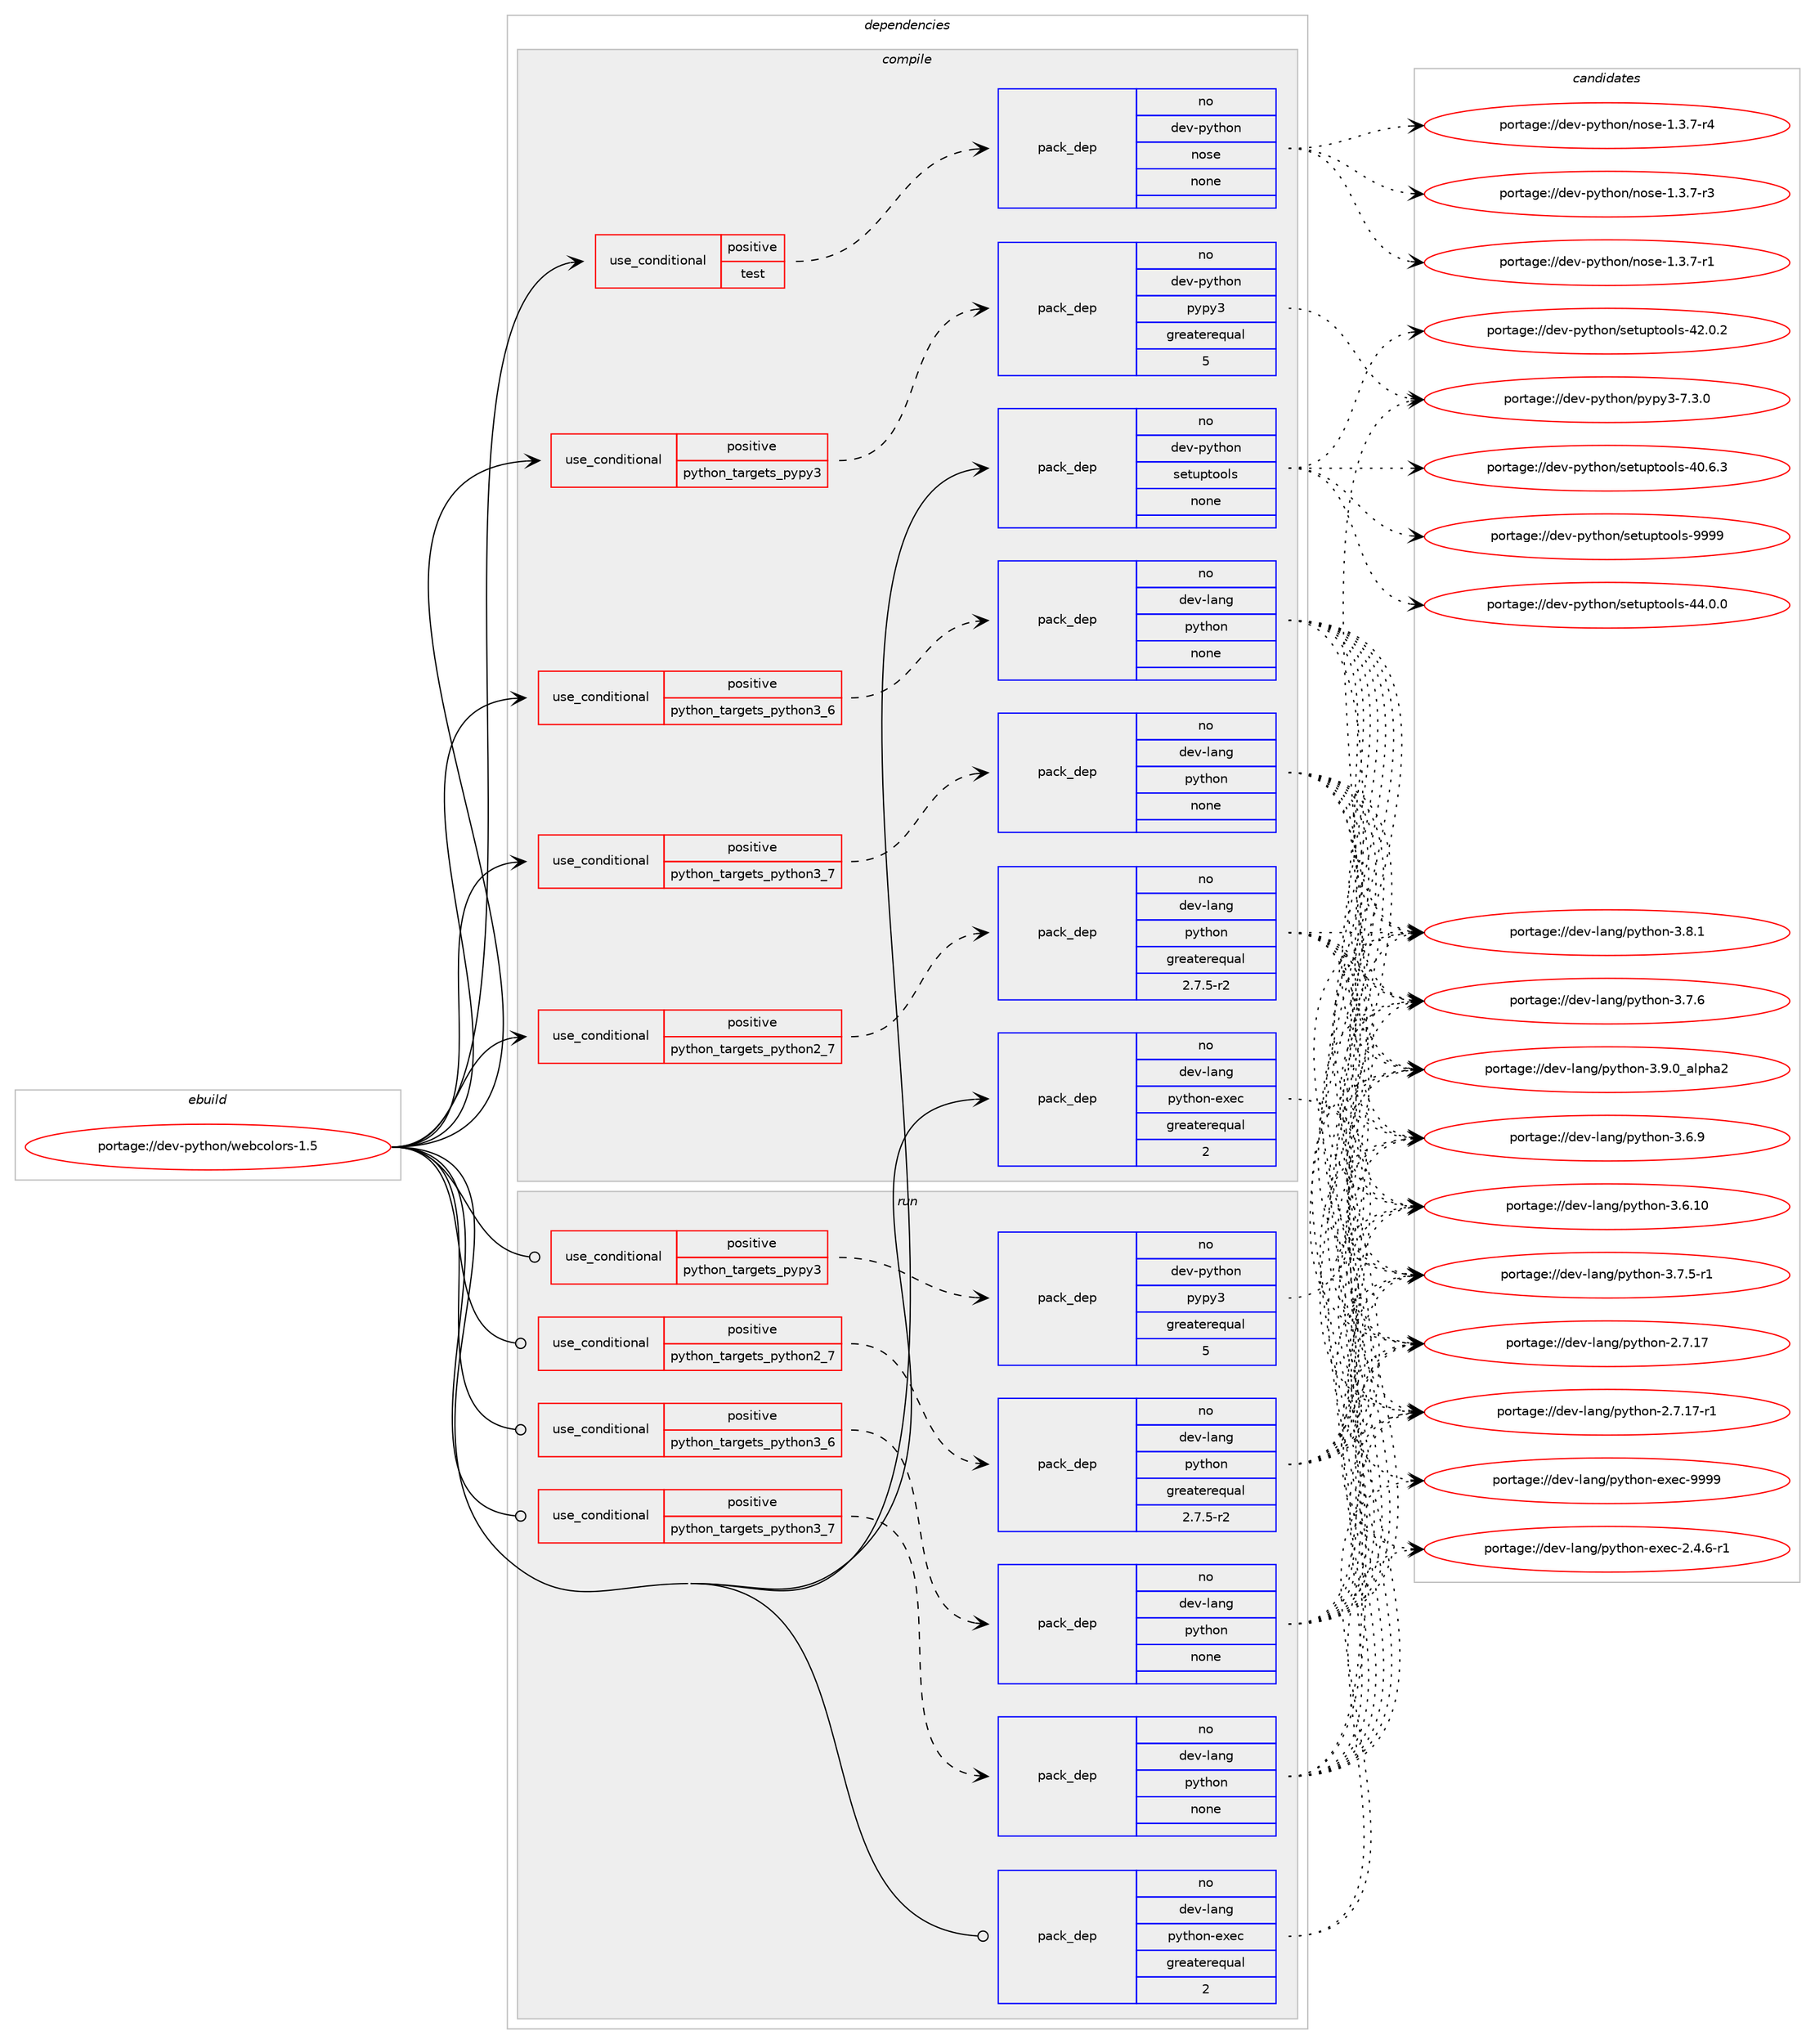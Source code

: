 digraph prolog {

# *************
# Graph options
# *************

newrank=true;
concentrate=true;
compound=true;
graph [rankdir=LR,fontname=Helvetica,fontsize=10,ranksep=1.5];#, ranksep=2.5, nodesep=0.2];
edge  [arrowhead=vee];
node  [fontname=Helvetica,fontsize=10];

# **********
# The ebuild
# **********

subgraph cluster_leftcol {
color=gray;
label=<<i>ebuild</i>>;
id [label="portage://dev-python/webcolors-1.5", color=red, width=4, href="../dev-python/webcolors-1.5.svg"];
}

# ****************
# The dependencies
# ****************

subgraph cluster_midcol {
color=gray;
label=<<i>dependencies</i>>;
subgraph cluster_compile {
fillcolor="#eeeeee";
style=filled;
label=<<i>compile</i>>;
subgraph cond103828 {
dependency418548 [label=<<TABLE BORDER="0" CELLBORDER="1" CELLSPACING="0" CELLPADDING="4"><TR><TD ROWSPAN="3" CELLPADDING="10">use_conditional</TD></TR><TR><TD>positive</TD></TR><TR><TD>python_targets_pypy3</TD></TR></TABLE>>, shape=none, color=red];
subgraph pack309839 {
dependency418549 [label=<<TABLE BORDER="0" CELLBORDER="1" CELLSPACING="0" CELLPADDING="4" WIDTH="220"><TR><TD ROWSPAN="6" CELLPADDING="30">pack_dep</TD></TR><TR><TD WIDTH="110">no</TD></TR><TR><TD>dev-python</TD></TR><TR><TD>pypy3</TD></TR><TR><TD>greaterequal</TD></TR><TR><TD>5</TD></TR></TABLE>>, shape=none, color=blue];
}
dependency418548:e -> dependency418549:w [weight=20,style="dashed",arrowhead="vee"];
}
id:e -> dependency418548:w [weight=20,style="solid",arrowhead="vee"];
subgraph cond103829 {
dependency418550 [label=<<TABLE BORDER="0" CELLBORDER="1" CELLSPACING="0" CELLPADDING="4"><TR><TD ROWSPAN="3" CELLPADDING="10">use_conditional</TD></TR><TR><TD>positive</TD></TR><TR><TD>python_targets_python2_7</TD></TR></TABLE>>, shape=none, color=red];
subgraph pack309840 {
dependency418551 [label=<<TABLE BORDER="0" CELLBORDER="1" CELLSPACING="0" CELLPADDING="4" WIDTH="220"><TR><TD ROWSPAN="6" CELLPADDING="30">pack_dep</TD></TR><TR><TD WIDTH="110">no</TD></TR><TR><TD>dev-lang</TD></TR><TR><TD>python</TD></TR><TR><TD>greaterequal</TD></TR><TR><TD>2.7.5-r2</TD></TR></TABLE>>, shape=none, color=blue];
}
dependency418550:e -> dependency418551:w [weight=20,style="dashed",arrowhead="vee"];
}
id:e -> dependency418550:w [weight=20,style="solid",arrowhead="vee"];
subgraph cond103830 {
dependency418552 [label=<<TABLE BORDER="0" CELLBORDER="1" CELLSPACING="0" CELLPADDING="4"><TR><TD ROWSPAN="3" CELLPADDING="10">use_conditional</TD></TR><TR><TD>positive</TD></TR><TR><TD>python_targets_python3_6</TD></TR></TABLE>>, shape=none, color=red];
subgraph pack309841 {
dependency418553 [label=<<TABLE BORDER="0" CELLBORDER="1" CELLSPACING="0" CELLPADDING="4" WIDTH="220"><TR><TD ROWSPAN="6" CELLPADDING="30">pack_dep</TD></TR><TR><TD WIDTH="110">no</TD></TR><TR><TD>dev-lang</TD></TR><TR><TD>python</TD></TR><TR><TD>none</TD></TR><TR><TD></TD></TR></TABLE>>, shape=none, color=blue];
}
dependency418552:e -> dependency418553:w [weight=20,style="dashed",arrowhead="vee"];
}
id:e -> dependency418552:w [weight=20,style="solid",arrowhead="vee"];
subgraph cond103831 {
dependency418554 [label=<<TABLE BORDER="0" CELLBORDER="1" CELLSPACING="0" CELLPADDING="4"><TR><TD ROWSPAN="3" CELLPADDING="10">use_conditional</TD></TR><TR><TD>positive</TD></TR><TR><TD>python_targets_python3_7</TD></TR></TABLE>>, shape=none, color=red];
subgraph pack309842 {
dependency418555 [label=<<TABLE BORDER="0" CELLBORDER="1" CELLSPACING="0" CELLPADDING="4" WIDTH="220"><TR><TD ROWSPAN="6" CELLPADDING="30">pack_dep</TD></TR><TR><TD WIDTH="110">no</TD></TR><TR><TD>dev-lang</TD></TR><TR><TD>python</TD></TR><TR><TD>none</TD></TR><TR><TD></TD></TR></TABLE>>, shape=none, color=blue];
}
dependency418554:e -> dependency418555:w [weight=20,style="dashed",arrowhead="vee"];
}
id:e -> dependency418554:w [weight=20,style="solid",arrowhead="vee"];
subgraph cond103832 {
dependency418556 [label=<<TABLE BORDER="0" CELLBORDER="1" CELLSPACING="0" CELLPADDING="4"><TR><TD ROWSPAN="3" CELLPADDING="10">use_conditional</TD></TR><TR><TD>positive</TD></TR><TR><TD>test</TD></TR></TABLE>>, shape=none, color=red];
subgraph pack309843 {
dependency418557 [label=<<TABLE BORDER="0" CELLBORDER="1" CELLSPACING="0" CELLPADDING="4" WIDTH="220"><TR><TD ROWSPAN="6" CELLPADDING="30">pack_dep</TD></TR><TR><TD WIDTH="110">no</TD></TR><TR><TD>dev-python</TD></TR><TR><TD>nose</TD></TR><TR><TD>none</TD></TR><TR><TD></TD></TR></TABLE>>, shape=none, color=blue];
}
dependency418556:e -> dependency418557:w [weight=20,style="dashed",arrowhead="vee"];
}
id:e -> dependency418556:w [weight=20,style="solid",arrowhead="vee"];
subgraph pack309844 {
dependency418558 [label=<<TABLE BORDER="0" CELLBORDER="1" CELLSPACING="0" CELLPADDING="4" WIDTH="220"><TR><TD ROWSPAN="6" CELLPADDING="30">pack_dep</TD></TR><TR><TD WIDTH="110">no</TD></TR><TR><TD>dev-lang</TD></TR><TR><TD>python-exec</TD></TR><TR><TD>greaterequal</TD></TR><TR><TD>2</TD></TR></TABLE>>, shape=none, color=blue];
}
id:e -> dependency418558:w [weight=20,style="solid",arrowhead="vee"];
subgraph pack309845 {
dependency418559 [label=<<TABLE BORDER="0" CELLBORDER="1" CELLSPACING="0" CELLPADDING="4" WIDTH="220"><TR><TD ROWSPAN="6" CELLPADDING="30">pack_dep</TD></TR><TR><TD WIDTH="110">no</TD></TR><TR><TD>dev-python</TD></TR><TR><TD>setuptools</TD></TR><TR><TD>none</TD></TR><TR><TD></TD></TR></TABLE>>, shape=none, color=blue];
}
id:e -> dependency418559:w [weight=20,style="solid",arrowhead="vee"];
}
subgraph cluster_compileandrun {
fillcolor="#eeeeee";
style=filled;
label=<<i>compile and run</i>>;
}
subgraph cluster_run {
fillcolor="#eeeeee";
style=filled;
label=<<i>run</i>>;
subgraph cond103833 {
dependency418560 [label=<<TABLE BORDER="0" CELLBORDER="1" CELLSPACING="0" CELLPADDING="4"><TR><TD ROWSPAN="3" CELLPADDING="10">use_conditional</TD></TR><TR><TD>positive</TD></TR><TR><TD>python_targets_pypy3</TD></TR></TABLE>>, shape=none, color=red];
subgraph pack309846 {
dependency418561 [label=<<TABLE BORDER="0" CELLBORDER="1" CELLSPACING="0" CELLPADDING="4" WIDTH="220"><TR><TD ROWSPAN="6" CELLPADDING="30">pack_dep</TD></TR><TR><TD WIDTH="110">no</TD></TR><TR><TD>dev-python</TD></TR><TR><TD>pypy3</TD></TR><TR><TD>greaterequal</TD></TR><TR><TD>5</TD></TR></TABLE>>, shape=none, color=blue];
}
dependency418560:e -> dependency418561:w [weight=20,style="dashed",arrowhead="vee"];
}
id:e -> dependency418560:w [weight=20,style="solid",arrowhead="odot"];
subgraph cond103834 {
dependency418562 [label=<<TABLE BORDER="0" CELLBORDER="1" CELLSPACING="0" CELLPADDING="4"><TR><TD ROWSPAN="3" CELLPADDING="10">use_conditional</TD></TR><TR><TD>positive</TD></TR><TR><TD>python_targets_python2_7</TD></TR></TABLE>>, shape=none, color=red];
subgraph pack309847 {
dependency418563 [label=<<TABLE BORDER="0" CELLBORDER="1" CELLSPACING="0" CELLPADDING="4" WIDTH="220"><TR><TD ROWSPAN="6" CELLPADDING="30">pack_dep</TD></TR><TR><TD WIDTH="110">no</TD></TR><TR><TD>dev-lang</TD></TR><TR><TD>python</TD></TR><TR><TD>greaterequal</TD></TR><TR><TD>2.7.5-r2</TD></TR></TABLE>>, shape=none, color=blue];
}
dependency418562:e -> dependency418563:w [weight=20,style="dashed",arrowhead="vee"];
}
id:e -> dependency418562:w [weight=20,style="solid",arrowhead="odot"];
subgraph cond103835 {
dependency418564 [label=<<TABLE BORDER="0" CELLBORDER="1" CELLSPACING="0" CELLPADDING="4"><TR><TD ROWSPAN="3" CELLPADDING="10">use_conditional</TD></TR><TR><TD>positive</TD></TR><TR><TD>python_targets_python3_6</TD></TR></TABLE>>, shape=none, color=red];
subgraph pack309848 {
dependency418565 [label=<<TABLE BORDER="0" CELLBORDER="1" CELLSPACING="0" CELLPADDING="4" WIDTH="220"><TR><TD ROWSPAN="6" CELLPADDING="30">pack_dep</TD></TR><TR><TD WIDTH="110">no</TD></TR><TR><TD>dev-lang</TD></TR><TR><TD>python</TD></TR><TR><TD>none</TD></TR><TR><TD></TD></TR></TABLE>>, shape=none, color=blue];
}
dependency418564:e -> dependency418565:w [weight=20,style="dashed",arrowhead="vee"];
}
id:e -> dependency418564:w [weight=20,style="solid",arrowhead="odot"];
subgraph cond103836 {
dependency418566 [label=<<TABLE BORDER="0" CELLBORDER="1" CELLSPACING="0" CELLPADDING="4"><TR><TD ROWSPAN="3" CELLPADDING="10">use_conditional</TD></TR><TR><TD>positive</TD></TR><TR><TD>python_targets_python3_7</TD></TR></TABLE>>, shape=none, color=red];
subgraph pack309849 {
dependency418567 [label=<<TABLE BORDER="0" CELLBORDER="1" CELLSPACING="0" CELLPADDING="4" WIDTH="220"><TR><TD ROWSPAN="6" CELLPADDING="30">pack_dep</TD></TR><TR><TD WIDTH="110">no</TD></TR><TR><TD>dev-lang</TD></TR><TR><TD>python</TD></TR><TR><TD>none</TD></TR><TR><TD></TD></TR></TABLE>>, shape=none, color=blue];
}
dependency418566:e -> dependency418567:w [weight=20,style="dashed",arrowhead="vee"];
}
id:e -> dependency418566:w [weight=20,style="solid",arrowhead="odot"];
subgraph pack309850 {
dependency418568 [label=<<TABLE BORDER="0" CELLBORDER="1" CELLSPACING="0" CELLPADDING="4" WIDTH="220"><TR><TD ROWSPAN="6" CELLPADDING="30">pack_dep</TD></TR><TR><TD WIDTH="110">no</TD></TR><TR><TD>dev-lang</TD></TR><TR><TD>python-exec</TD></TR><TR><TD>greaterequal</TD></TR><TR><TD>2</TD></TR></TABLE>>, shape=none, color=blue];
}
id:e -> dependency418568:w [weight=20,style="solid",arrowhead="odot"];
}
}

# **************
# The candidates
# **************

subgraph cluster_choices {
rank=same;
color=gray;
label=<<i>candidates</i>>;

subgraph choice309839 {
color=black;
nodesep=1;
choice100101118451121211161041111104711212111212151455546514648 [label="portage://dev-python/pypy3-7.3.0", color=red, width=4,href="../dev-python/pypy3-7.3.0.svg"];
dependency418549:e -> choice100101118451121211161041111104711212111212151455546514648:w [style=dotted,weight="100"];
}
subgraph choice309840 {
color=black;
nodesep=1;
choice10010111845108971101034711212111610411111045514657464895971081121049750 [label="portage://dev-lang/python-3.9.0_alpha2", color=red, width=4,href="../dev-lang/python-3.9.0_alpha2.svg"];
choice100101118451089711010347112121116104111110455146564649 [label="portage://dev-lang/python-3.8.1", color=red, width=4,href="../dev-lang/python-3.8.1.svg"];
choice100101118451089711010347112121116104111110455146554654 [label="portage://dev-lang/python-3.7.6", color=red, width=4,href="../dev-lang/python-3.7.6.svg"];
choice1001011184510897110103471121211161041111104551465546534511449 [label="portage://dev-lang/python-3.7.5-r1", color=red, width=4,href="../dev-lang/python-3.7.5-r1.svg"];
choice100101118451089711010347112121116104111110455146544657 [label="portage://dev-lang/python-3.6.9", color=red, width=4,href="../dev-lang/python-3.6.9.svg"];
choice10010111845108971101034711212111610411111045514654464948 [label="portage://dev-lang/python-3.6.10", color=red, width=4,href="../dev-lang/python-3.6.10.svg"];
choice100101118451089711010347112121116104111110455046554649554511449 [label="portage://dev-lang/python-2.7.17-r1", color=red, width=4,href="../dev-lang/python-2.7.17-r1.svg"];
choice10010111845108971101034711212111610411111045504655464955 [label="portage://dev-lang/python-2.7.17", color=red, width=4,href="../dev-lang/python-2.7.17.svg"];
dependency418551:e -> choice10010111845108971101034711212111610411111045514657464895971081121049750:w [style=dotted,weight="100"];
dependency418551:e -> choice100101118451089711010347112121116104111110455146564649:w [style=dotted,weight="100"];
dependency418551:e -> choice100101118451089711010347112121116104111110455146554654:w [style=dotted,weight="100"];
dependency418551:e -> choice1001011184510897110103471121211161041111104551465546534511449:w [style=dotted,weight="100"];
dependency418551:e -> choice100101118451089711010347112121116104111110455146544657:w [style=dotted,weight="100"];
dependency418551:e -> choice10010111845108971101034711212111610411111045514654464948:w [style=dotted,weight="100"];
dependency418551:e -> choice100101118451089711010347112121116104111110455046554649554511449:w [style=dotted,weight="100"];
dependency418551:e -> choice10010111845108971101034711212111610411111045504655464955:w [style=dotted,weight="100"];
}
subgraph choice309841 {
color=black;
nodesep=1;
choice10010111845108971101034711212111610411111045514657464895971081121049750 [label="portage://dev-lang/python-3.9.0_alpha2", color=red, width=4,href="../dev-lang/python-3.9.0_alpha2.svg"];
choice100101118451089711010347112121116104111110455146564649 [label="portage://dev-lang/python-3.8.1", color=red, width=4,href="../dev-lang/python-3.8.1.svg"];
choice100101118451089711010347112121116104111110455146554654 [label="portage://dev-lang/python-3.7.6", color=red, width=4,href="../dev-lang/python-3.7.6.svg"];
choice1001011184510897110103471121211161041111104551465546534511449 [label="portage://dev-lang/python-3.7.5-r1", color=red, width=4,href="../dev-lang/python-3.7.5-r1.svg"];
choice100101118451089711010347112121116104111110455146544657 [label="portage://dev-lang/python-3.6.9", color=red, width=4,href="../dev-lang/python-3.6.9.svg"];
choice10010111845108971101034711212111610411111045514654464948 [label="portage://dev-lang/python-3.6.10", color=red, width=4,href="../dev-lang/python-3.6.10.svg"];
choice100101118451089711010347112121116104111110455046554649554511449 [label="portage://dev-lang/python-2.7.17-r1", color=red, width=4,href="../dev-lang/python-2.7.17-r1.svg"];
choice10010111845108971101034711212111610411111045504655464955 [label="portage://dev-lang/python-2.7.17", color=red, width=4,href="../dev-lang/python-2.7.17.svg"];
dependency418553:e -> choice10010111845108971101034711212111610411111045514657464895971081121049750:w [style=dotted,weight="100"];
dependency418553:e -> choice100101118451089711010347112121116104111110455146564649:w [style=dotted,weight="100"];
dependency418553:e -> choice100101118451089711010347112121116104111110455146554654:w [style=dotted,weight="100"];
dependency418553:e -> choice1001011184510897110103471121211161041111104551465546534511449:w [style=dotted,weight="100"];
dependency418553:e -> choice100101118451089711010347112121116104111110455146544657:w [style=dotted,weight="100"];
dependency418553:e -> choice10010111845108971101034711212111610411111045514654464948:w [style=dotted,weight="100"];
dependency418553:e -> choice100101118451089711010347112121116104111110455046554649554511449:w [style=dotted,weight="100"];
dependency418553:e -> choice10010111845108971101034711212111610411111045504655464955:w [style=dotted,weight="100"];
}
subgraph choice309842 {
color=black;
nodesep=1;
choice10010111845108971101034711212111610411111045514657464895971081121049750 [label="portage://dev-lang/python-3.9.0_alpha2", color=red, width=4,href="../dev-lang/python-3.9.0_alpha2.svg"];
choice100101118451089711010347112121116104111110455146564649 [label="portage://dev-lang/python-3.8.1", color=red, width=4,href="../dev-lang/python-3.8.1.svg"];
choice100101118451089711010347112121116104111110455146554654 [label="portage://dev-lang/python-3.7.6", color=red, width=4,href="../dev-lang/python-3.7.6.svg"];
choice1001011184510897110103471121211161041111104551465546534511449 [label="portage://dev-lang/python-3.7.5-r1", color=red, width=4,href="../dev-lang/python-3.7.5-r1.svg"];
choice100101118451089711010347112121116104111110455146544657 [label="portage://dev-lang/python-3.6.9", color=red, width=4,href="../dev-lang/python-3.6.9.svg"];
choice10010111845108971101034711212111610411111045514654464948 [label="portage://dev-lang/python-3.6.10", color=red, width=4,href="../dev-lang/python-3.6.10.svg"];
choice100101118451089711010347112121116104111110455046554649554511449 [label="portage://dev-lang/python-2.7.17-r1", color=red, width=4,href="../dev-lang/python-2.7.17-r1.svg"];
choice10010111845108971101034711212111610411111045504655464955 [label="portage://dev-lang/python-2.7.17", color=red, width=4,href="../dev-lang/python-2.7.17.svg"];
dependency418555:e -> choice10010111845108971101034711212111610411111045514657464895971081121049750:w [style=dotted,weight="100"];
dependency418555:e -> choice100101118451089711010347112121116104111110455146564649:w [style=dotted,weight="100"];
dependency418555:e -> choice100101118451089711010347112121116104111110455146554654:w [style=dotted,weight="100"];
dependency418555:e -> choice1001011184510897110103471121211161041111104551465546534511449:w [style=dotted,weight="100"];
dependency418555:e -> choice100101118451089711010347112121116104111110455146544657:w [style=dotted,weight="100"];
dependency418555:e -> choice10010111845108971101034711212111610411111045514654464948:w [style=dotted,weight="100"];
dependency418555:e -> choice100101118451089711010347112121116104111110455046554649554511449:w [style=dotted,weight="100"];
dependency418555:e -> choice10010111845108971101034711212111610411111045504655464955:w [style=dotted,weight="100"];
}
subgraph choice309843 {
color=black;
nodesep=1;
choice10010111845112121116104111110471101111151014549465146554511452 [label="portage://dev-python/nose-1.3.7-r4", color=red, width=4,href="../dev-python/nose-1.3.7-r4.svg"];
choice10010111845112121116104111110471101111151014549465146554511451 [label="portage://dev-python/nose-1.3.7-r3", color=red, width=4,href="../dev-python/nose-1.3.7-r3.svg"];
choice10010111845112121116104111110471101111151014549465146554511449 [label="portage://dev-python/nose-1.3.7-r1", color=red, width=4,href="../dev-python/nose-1.3.7-r1.svg"];
dependency418557:e -> choice10010111845112121116104111110471101111151014549465146554511452:w [style=dotted,weight="100"];
dependency418557:e -> choice10010111845112121116104111110471101111151014549465146554511451:w [style=dotted,weight="100"];
dependency418557:e -> choice10010111845112121116104111110471101111151014549465146554511449:w [style=dotted,weight="100"];
}
subgraph choice309844 {
color=black;
nodesep=1;
choice10010111845108971101034711212111610411111045101120101994557575757 [label="portage://dev-lang/python-exec-9999", color=red, width=4,href="../dev-lang/python-exec-9999.svg"];
choice10010111845108971101034711212111610411111045101120101994550465246544511449 [label="portage://dev-lang/python-exec-2.4.6-r1", color=red, width=4,href="../dev-lang/python-exec-2.4.6-r1.svg"];
dependency418558:e -> choice10010111845108971101034711212111610411111045101120101994557575757:w [style=dotted,weight="100"];
dependency418558:e -> choice10010111845108971101034711212111610411111045101120101994550465246544511449:w [style=dotted,weight="100"];
}
subgraph choice309845 {
color=black;
nodesep=1;
choice10010111845112121116104111110471151011161171121161111111081154557575757 [label="portage://dev-python/setuptools-9999", color=red, width=4,href="../dev-python/setuptools-9999.svg"];
choice100101118451121211161041111104711510111611711211611111110811545525246484648 [label="portage://dev-python/setuptools-44.0.0", color=red, width=4,href="../dev-python/setuptools-44.0.0.svg"];
choice100101118451121211161041111104711510111611711211611111110811545525046484650 [label="portage://dev-python/setuptools-42.0.2", color=red, width=4,href="../dev-python/setuptools-42.0.2.svg"];
choice100101118451121211161041111104711510111611711211611111110811545524846544651 [label="portage://dev-python/setuptools-40.6.3", color=red, width=4,href="../dev-python/setuptools-40.6.3.svg"];
dependency418559:e -> choice10010111845112121116104111110471151011161171121161111111081154557575757:w [style=dotted,weight="100"];
dependency418559:e -> choice100101118451121211161041111104711510111611711211611111110811545525246484648:w [style=dotted,weight="100"];
dependency418559:e -> choice100101118451121211161041111104711510111611711211611111110811545525046484650:w [style=dotted,weight="100"];
dependency418559:e -> choice100101118451121211161041111104711510111611711211611111110811545524846544651:w [style=dotted,weight="100"];
}
subgraph choice309846 {
color=black;
nodesep=1;
choice100101118451121211161041111104711212111212151455546514648 [label="portage://dev-python/pypy3-7.3.0", color=red, width=4,href="../dev-python/pypy3-7.3.0.svg"];
dependency418561:e -> choice100101118451121211161041111104711212111212151455546514648:w [style=dotted,weight="100"];
}
subgraph choice309847 {
color=black;
nodesep=1;
choice10010111845108971101034711212111610411111045514657464895971081121049750 [label="portage://dev-lang/python-3.9.0_alpha2", color=red, width=4,href="../dev-lang/python-3.9.0_alpha2.svg"];
choice100101118451089711010347112121116104111110455146564649 [label="portage://dev-lang/python-3.8.1", color=red, width=4,href="../dev-lang/python-3.8.1.svg"];
choice100101118451089711010347112121116104111110455146554654 [label="portage://dev-lang/python-3.7.6", color=red, width=4,href="../dev-lang/python-3.7.6.svg"];
choice1001011184510897110103471121211161041111104551465546534511449 [label="portage://dev-lang/python-3.7.5-r1", color=red, width=4,href="../dev-lang/python-3.7.5-r1.svg"];
choice100101118451089711010347112121116104111110455146544657 [label="portage://dev-lang/python-3.6.9", color=red, width=4,href="../dev-lang/python-3.6.9.svg"];
choice10010111845108971101034711212111610411111045514654464948 [label="portage://dev-lang/python-3.6.10", color=red, width=4,href="../dev-lang/python-3.6.10.svg"];
choice100101118451089711010347112121116104111110455046554649554511449 [label="portage://dev-lang/python-2.7.17-r1", color=red, width=4,href="../dev-lang/python-2.7.17-r1.svg"];
choice10010111845108971101034711212111610411111045504655464955 [label="portage://dev-lang/python-2.7.17", color=red, width=4,href="../dev-lang/python-2.7.17.svg"];
dependency418563:e -> choice10010111845108971101034711212111610411111045514657464895971081121049750:w [style=dotted,weight="100"];
dependency418563:e -> choice100101118451089711010347112121116104111110455146564649:w [style=dotted,weight="100"];
dependency418563:e -> choice100101118451089711010347112121116104111110455146554654:w [style=dotted,weight="100"];
dependency418563:e -> choice1001011184510897110103471121211161041111104551465546534511449:w [style=dotted,weight="100"];
dependency418563:e -> choice100101118451089711010347112121116104111110455146544657:w [style=dotted,weight="100"];
dependency418563:e -> choice10010111845108971101034711212111610411111045514654464948:w [style=dotted,weight="100"];
dependency418563:e -> choice100101118451089711010347112121116104111110455046554649554511449:w [style=dotted,weight="100"];
dependency418563:e -> choice10010111845108971101034711212111610411111045504655464955:w [style=dotted,weight="100"];
}
subgraph choice309848 {
color=black;
nodesep=1;
choice10010111845108971101034711212111610411111045514657464895971081121049750 [label="portage://dev-lang/python-3.9.0_alpha2", color=red, width=4,href="../dev-lang/python-3.9.0_alpha2.svg"];
choice100101118451089711010347112121116104111110455146564649 [label="portage://dev-lang/python-3.8.1", color=red, width=4,href="../dev-lang/python-3.8.1.svg"];
choice100101118451089711010347112121116104111110455146554654 [label="portage://dev-lang/python-3.7.6", color=red, width=4,href="../dev-lang/python-3.7.6.svg"];
choice1001011184510897110103471121211161041111104551465546534511449 [label="portage://dev-lang/python-3.7.5-r1", color=red, width=4,href="../dev-lang/python-3.7.5-r1.svg"];
choice100101118451089711010347112121116104111110455146544657 [label="portage://dev-lang/python-3.6.9", color=red, width=4,href="../dev-lang/python-3.6.9.svg"];
choice10010111845108971101034711212111610411111045514654464948 [label="portage://dev-lang/python-3.6.10", color=red, width=4,href="../dev-lang/python-3.6.10.svg"];
choice100101118451089711010347112121116104111110455046554649554511449 [label="portage://dev-lang/python-2.7.17-r1", color=red, width=4,href="../dev-lang/python-2.7.17-r1.svg"];
choice10010111845108971101034711212111610411111045504655464955 [label="portage://dev-lang/python-2.7.17", color=red, width=4,href="../dev-lang/python-2.7.17.svg"];
dependency418565:e -> choice10010111845108971101034711212111610411111045514657464895971081121049750:w [style=dotted,weight="100"];
dependency418565:e -> choice100101118451089711010347112121116104111110455146564649:w [style=dotted,weight="100"];
dependency418565:e -> choice100101118451089711010347112121116104111110455146554654:w [style=dotted,weight="100"];
dependency418565:e -> choice1001011184510897110103471121211161041111104551465546534511449:w [style=dotted,weight="100"];
dependency418565:e -> choice100101118451089711010347112121116104111110455146544657:w [style=dotted,weight="100"];
dependency418565:e -> choice10010111845108971101034711212111610411111045514654464948:w [style=dotted,weight="100"];
dependency418565:e -> choice100101118451089711010347112121116104111110455046554649554511449:w [style=dotted,weight="100"];
dependency418565:e -> choice10010111845108971101034711212111610411111045504655464955:w [style=dotted,weight="100"];
}
subgraph choice309849 {
color=black;
nodesep=1;
choice10010111845108971101034711212111610411111045514657464895971081121049750 [label="portage://dev-lang/python-3.9.0_alpha2", color=red, width=4,href="../dev-lang/python-3.9.0_alpha2.svg"];
choice100101118451089711010347112121116104111110455146564649 [label="portage://dev-lang/python-3.8.1", color=red, width=4,href="../dev-lang/python-3.8.1.svg"];
choice100101118451089711010347112121116104111110455146554654 [label="portage://dev-lang/python-3.7.6", color=red, width=4,href="../dev-lang/python-3.7.6.svg"];
choice1001011184510897110103471121211161041111104551465546534511449 [label="portage://dev-lang/python-3.7.5-r1", color=red, width=4,href="../dev-lang/python-3.7.5-r1.svg"];
choice100101118451089711010347112121116104111110455146544657 [label="portage://dev-lang/python-3.6.9", color=red, width=4,href="../dev-lang/python-3.6.9.svg"];
choice10010111845108971101034711212111610411111045514654464948 [label="portage://dev-lang/python-3.6.10", color=red, width=4,href="../dev-lang/python-3.6.10.svg"];
choice100101118451089711010347112121116104111110455046554649554511449 [label="portage://dev-lang/python-2.7.17-r1", color=red, width=4,href="../dev-lang/python-2.7.17-r1.svg"];
choice10010111845108971101034711212111610411111045504655464955 [label="portage://dev-lang/python-2.7.17", color=red, width=4,href="../dev-lang/python-2.7.17.svg"];
dependency418567:e -> choice10010111845108971101034711212111610411111045514657464895971081121049750:w [style=dotted,weight="100"];
dependency418567:e -> choice100101118451089711010347112121116104111110455146564649:w [style=dotted,weight="100"];
dependency418567:e -> choice100101118451089711010347112121116104111110455146554654:w [style=dotted,weight="100"];
dependency418567:e -> choice1001011184510897110103471121211161041111104551465546534511449:w [style=dotted,weight="100"];
dependency418567:e -> choice100101118451089711010347112121116104111110455146544657:w [style=dotted,weight="100"];
dependency418567:e -> choice10010111845108971101034711212111610411111045514654464948:w [style=dotted,weight="100"];
dependency418567:e -> choice100101118451089711010347112121116104111110455046554649554511449:w [style=dotted,weight="100"];
dependency418567:e -> choice10010111845108971101034711212111610411111045504655464955:w [style=dotted,weight="100"];
}
subgraph choice309850 {
color=black;
nodesep=1;
choice10010111845108971101034711212111610411111045101120101994557575757 [label="portage://dev-lang/python-exec-9999", color=red, width=4,href="../dev-lang/python-exec-9999.svg"];
choice10010111845108971101034711212111610411111045101120101994550465246544511449 [label="portage://dev-lang/python-exec-2.4.6-r1", color=red, width=4,href="../dev-lang/python-exec-2.4.6-r1.svg"];
dependency418568:e -> choice10010111845108971101034711212111610411111045101120101994557575757:w [style=dotted,weight="100"];
dependency418568:e -> choice10010111845108971101034711212111610411111045101120101994550465246544511449:w [style=dotted,weight="100"];
}
}

}
